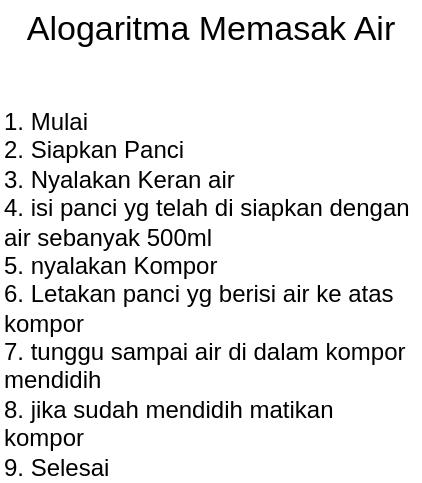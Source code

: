 <mxfile version="22.0.6" type="device">
  <diagram name="Page-1" id="2B_mH-GrN4Zb8CEC96xn">
    <mxGraphModel dx="587" dy="312" grid="1" gridSize="10" guides="1" tooltips="1" connect="1" arrows="1" fold="1" page="1" pageScale="1" pageWidth="850" pageHeight="1100" math="0" shadow="0">
      <root>
        <mxCell id="0" />
        <mxCell id="1" parent="0" />
        <mxCell id="h-VZmBgmPrFCkFhkEX-o-1" value="Alogaritma Memasak Air&lt;br style=&quot;font-size: 17px;&quot;&gt;" style="text;html=1;align=center;verticalAlign=middle;resizable=0;points=[];autosize=1;strokeColor=none;fillColor=none;fontSize=17;" vertex="1" parent="1">
          <mxGeometry x="280" y="108" width="210" height="30" as="geometry" />
        </mxCell>
        <mxCell id="h-VZmBgmPrFCkFhkEX-o-2" value="1. Mulai&lt;br&gt;2. Siapkan Panci&lt;br&gt;3. Nyalakan Keran air&lt;br&gt;4. isi panci yg telah di siapkan dengan air sebanyak 500ml&lt;br&gt;5. nyalakan Kompor&lt;br&gt;6. Letakan panci yg berisi air ke atas kompor&lt;br&gt;7. tunggu sampai air di dalam kompor mendidih&lt;br&gt;8. jika sudah mendidih matikan kompor&lt;br&gt;9. Selesai&amp;nbsp;" style="text;html=1;strokeColor=none;fillColor=none;align=left;verticalAlign=middle;whiteSpace=wrap;rounded=0;" vertex="1" parent="1">
          <mxGeometry x="280" y="170" width="210" height="170" as="geometry" />
        </mxCell>
      </root>
    </mxGraphModel>
  </diagram>
</mxfile>
